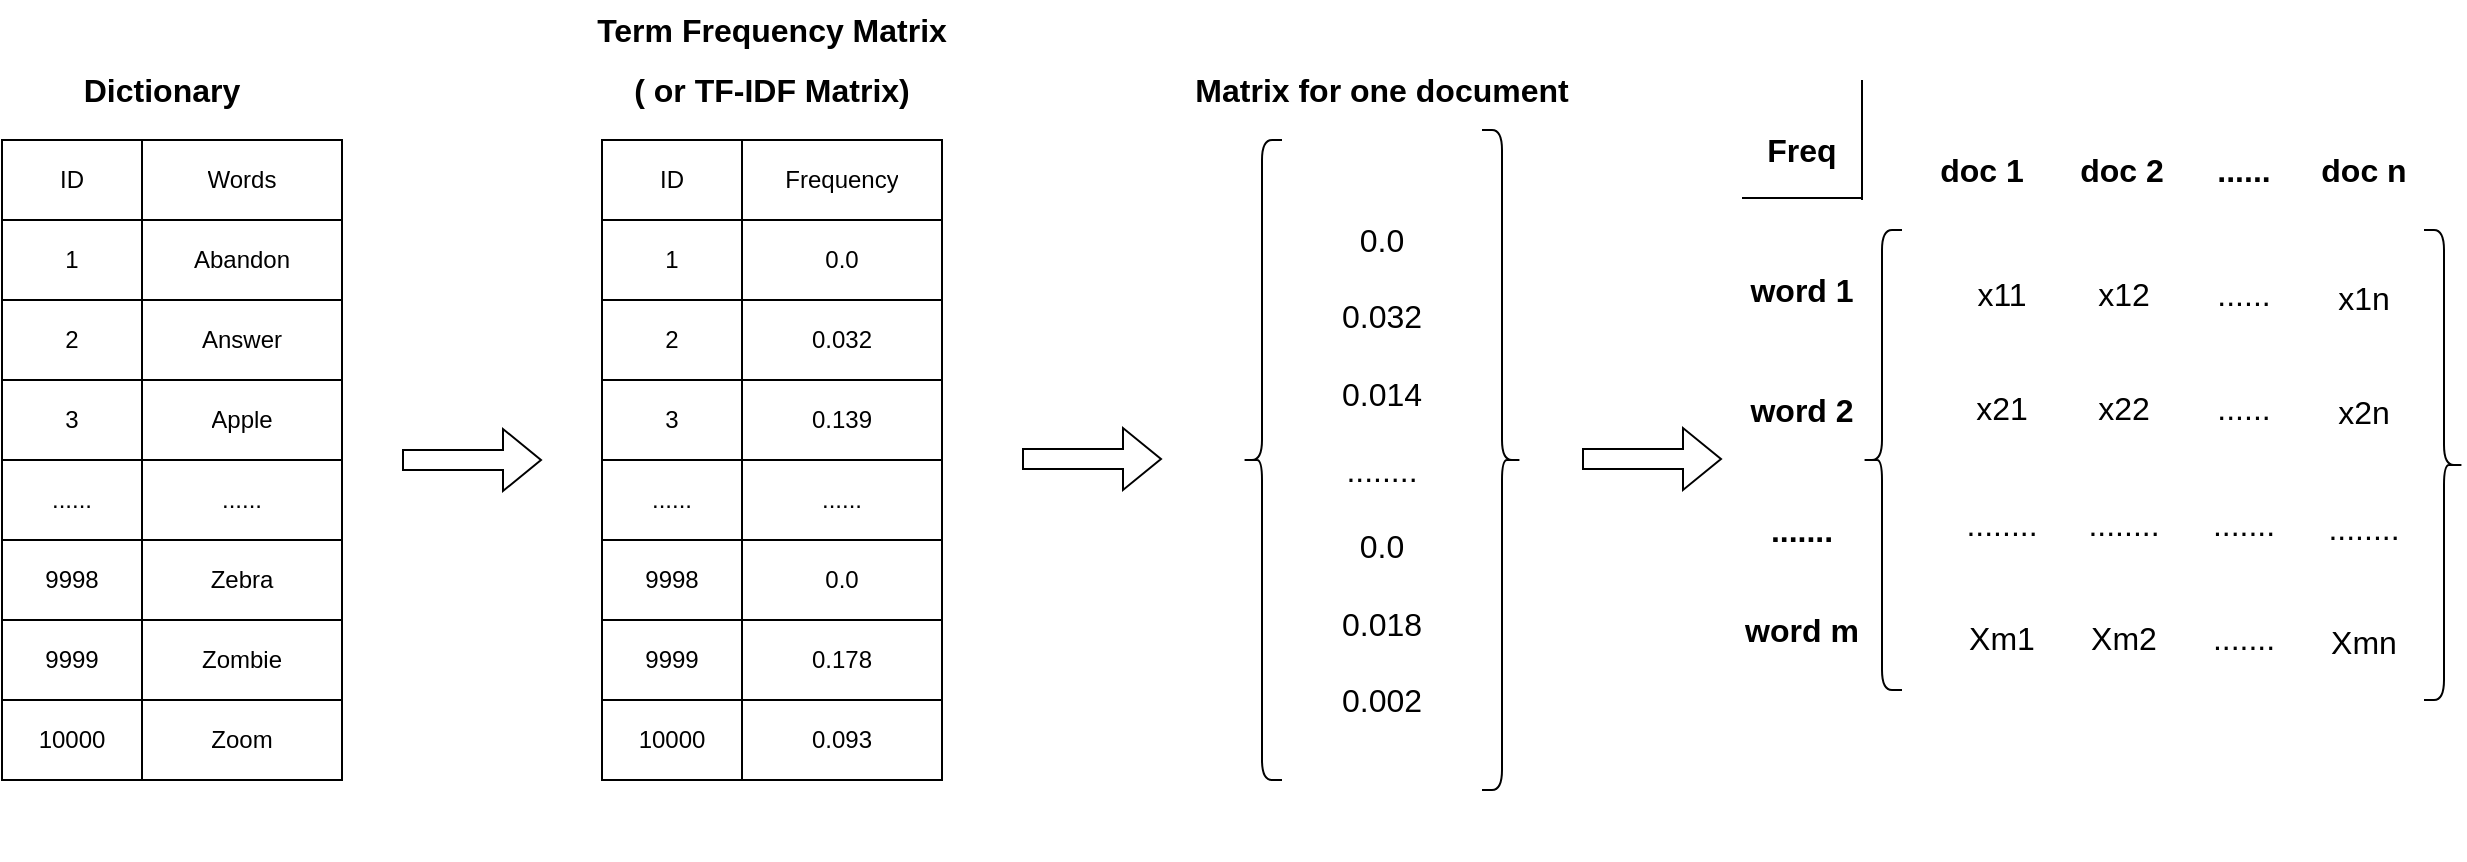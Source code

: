 <mxfile version="16.1.2" type="device"><diagram id="EAtQ90sdRZt5BmjhpBm9" name="第 1 页"><mxGraphModel dx="946" dy="672" grid="1" gridSize="10" guides="1" tooltips="1" connect="1" arrows="1" fold="1" page="1" pageScale="1" pageWidth="827" pageHeight="1169" math="0" shadow="0"><root><mxCell id="0"/><mxCell id="1" parent="0"/><mxCell id="eiKzeMfRu_MCDaQgu4lN-1" value="" style="shape=table;html=1;whiteSpace=wrap;startSize=0;container=1;collapsible=0;childLayout=tableLayout;" parent="1" vertex="1"><mxGeometry x="50" y="230" width="170" height="320" as="geometry"/></mxCell><mxCell id="eiKzeMfRu_MCDaQgu4lN-2" value="" style="shape=tableRow;horizontal=0;startSize=0;swimlaneHead=0;swimlaneBody=0;top=0;left=0;bottom=0;right=0;collapsible=0;dropTarget=0;fillColor=none;points=[[0,0.5],[1,0.5]];portConstraint=eastwest;" parent="eiKzeMfRu_MCDaQgu4lN-1" vertex="1"><mxGeometry width="170" height="40" as="geometry"/></mxCell><mxCell id="eiKzeMfRu_MCDaQgu4lN-3" value="ID" style="shape=partialRectangle;html=1;whiteSpace=wrap;connectable=0;fillColor=none;top=0;left=0;bottom=0;right=0;overflow=hidden;" parent="eiKzeMfRu_MCDaQgu4lN-2" vertex="1"><mxGeometry width="70" height="40" as="geometry"><mxRectangle width="70" height="40" as="alternateBounds"/></mxGeometry></mxCell><mxCell id="eiKzeMfRu_MCDaQgu4lN-4" value="Words" style="shape=partialRectangle;html=1;whiteSpace=wrap;connectable=0;fillColor=none;top=0;left=0;bottom=0;right=0;overflow=hidden;" parent="eiKzeMfRu_MCDaQgu4lN-2" vertex="1"><mxGeometry x="70" width="100" height="40" as="geometry"><mxRectangle width="100" height="40" as="alternateBounds"/></mxGeometry></mxCell><mxCell id="eiKzeMfRu_MCDaQgu4lN-6" value="" style="shape=tableRow;horizontal=0;startSize=0;swimlaneHead=0;swimlaneBody=0;top=0;left=0;bottom=0;right=0;collapsible=0;dropTarget=0;fillColor=none;points=[[0,0.5],[1,0.5]];portConstraint=eastwest;" parent="eiKzeMfRu_MCDaQgu4lN-1" vertex="1"><mxGeometry y="40" width="170" height="40" as="geometry"/></mxCell><mxCell id="eiKzeMfRu_MCDaQgu4lN-7" value="1" style="shape=partialRectangle;html=1;whiteSpace=wrap;connectable=0;fillColor=none;top=0;left=0;bottom=0;right=0;overflow=hidden;" parent="eiKzeMfRu_MCDaQgu4lN-6" vertex="1"><mxGeometry width="70" height="40" as="geometry"><mxRectangle width="70" height="40" as="alternateBounds"/></mxGeometry></mxCell><mxCell id="eiKzeMfRu_MCDaQgu4lN-8" value="Abandon" style="shape=partialRectangle;html=1;whiteSpace=wrap;connectable=0;fillColor=none;top=0;left=0;bottom=0;right=0;overflow=hidden;" parent="eiKzeMfRu_MCDaQgu4lN-6" vertex="1"><mxGeometry x="70" width="100" height="40" as="geometry"><mxRectangle width="100" height="40" as="alternateBounds"/></mxGeometry></mxCell><mxCell id="eiKzeMfRu_MCDaQgu4lN-10" value="" style="shape=tableRow;horizontal=0;startSize=0;swimlaneHead=0;swimlaneBody=0;top=0;left=0;bottom=0;right=0;collapsible=0;dropTarget=0;fillColor=none;points=[[0,0.5],[1,0.5]];portConstraint=eastwest;" parent="eiKzeMfRu_MCDaQgu4lN-1" vertex="1"><mxGeometry y="80" width="170" height="40" as="geometry"/></mxCell><mxCell id="eiKzeMfRu_MCDaQgu4lN-11" value="2" style="shape=partialRectangle;html=1;whiteSpace=wrap;connectable=0;fillColor=none;top=0;left=0;bottom=0;right=0;overflow=hidden;" parent="eiKzeMfRu_MCDaQgu4lN-10" vertex="1"><mxGeometry width="70" height="40" as="geometry"><mxRectangle width="70" height="40" as="alternateBounds"/></mxGeometry></mxCell><mxCell id="eiKzeMfRu_MCDaQgu4lN-12" value="Answer" style="shape=partialRectangle;html=1;whiteSpace=wrap;connectable=0;fillColor=none;top=0;left=0;bottom=0;right=0;overflow=hidden;" parent="eiKzeMfRu_MCDaQgu4lN-10" vertex="1"><mxGeometry x="70" width="100" height="40" as="geometry"><mxRectangle width="100" height="40" as="alternateBounds"/></mxGeometry></mxCell><mxCell id="eiKzeMfRu_MCDaQgu4lN-14" style="shape=tableRow;horizontal=0;startSize=0;swimlaneHead=0;swimlaneBody=0;top=0;left=0;bottom=0;right=0;collapsible=0;dropTarget=0;fillColor=none;points=[[0,0.5],[1,0.5]];portConstraint=eastwest;" parent="eiKzeMfRu_MCDaQgu4lN-1" vertex="1"><mxGeometry y="120" width="170" height="40" as="geometry"/></mxCell><mxCell id="eiKzeMfRu_MCDaQgu4lN-15" value="3" style="shape=partialRectangle;html=1;whiteSpace=wrap;connectable=0;fillColor=none;top=0;left=0;bottom=0;right=0;overflow=hidden;" parent="eiKzeMfRu_MCDaQgu4lN-14" vertex="1"><mxGeometry width="70" height="40" as="geometry"><mxRectangle width="70" height="40" as="alternateBounds"/></mxGeometry></mxCell><mxCell id="eiKzeMfRu_MCDaQgu4lN-16" value="Apple" style="shape=partialRectangle;html=1;whiteSpace=wrap;connectable=0;fillColor=none;top=0;left=0;bottom=0;right=0;overflow=hidden;" parent="eiKzeMfRu_MCDaQgu4lN-14" vertex="1"><mxGeometry x="70" width="100" height="40" as="geometry"><mxRectangle width="100" height="40" as="alternateBounds"/></mxGeometry></mxCell><mxCell id="eiKzeMfRu_MCDaQgu4lN-18" style="shape=tableRow;horizontal=0;startSize=0;swimlaneHead=0;swimlaneBody=0;top=0;left=0;bottom=0;right=0;collapsible=0;dropTarget=0;fillColor=none;points=[[0,0.5],[1,0.5]];portConstraint=eastwest;" parent="eiKzeMfRu_MCDaQgu4lN-1" vertex="1"><mxGeometry y="160" width="170" height="40" as="geometry"/></mxCell><mxCell id="eiKzeMfRu_MCDaQgu4lN-19" value="......&lt;br&gt;" style="shape=partialRectangle;html=1;whiteSpace=wrap;connectable=0;fillColor=none;top=0;left=0;bottom=0;right=0;overflow=hidden;" parent="eiKzeMfRu_MCDaQgu4lN-18" vertex="1"><mxGeometry width="70" height="40" as="geometry"><mxRectangle width="70" height="40" as="alternateBounds"/></mxGeometry></mxCell><mxCell id="eiKzeMfRu_MCDaQgu4lN-20" value="......" style="shape=partialRectangle;html=1;whiteSpace=wrap;connectable=0;fillColor=none;top=0;left=0;bottom=0;right=0;overflow=hidden;" parent="eiKzeMfRu_MCDaQgu4lN-18" vertex="1"><mxGeometry x="70" width="100" height="40" as="geometry"><mxRectangle width="100" height="40" as="alternateBounds"/></mxGeometry></mxCell><mxCell id="eiKzeMfRu_MCDaQgu4lN-22" style="shape=tableRow;horizontal=0;startSize=0;swimlaneHead=0;swimlaneBody=0;top=0;left=0;bottom=0;right=0;collapsible=0;dropTarget=0;fillColor=none;points=[[0,0.5],[1,0.5]];portConstraint=eastwest;" parent="eiKzeMfRu_MCDaQgu4lN-1" vertex="1"><mxGeometry y="200" width="170" height="40" as="geometry"/></mxCell><mxCell id="eiKzeMfRu_MCDaQgu4lN-23" value="9998" style="shape=partialRectangle;html=1;whiteSpace=wrap;connectable=0;fillColor=none;top=0;left=0;bottom=0;right=0;overflow=hidden;" parent="eiKzeMfRu_MCDaQgu4lN-22" vertex="1"><mxGeometry width="70" height="40" as="geometry"><mxRectangle width="70" height="40" as="alternateBounds"/></mxGeometry></mxCell><mxCell id="eiKzeMfRu_MCDaQgu4lN-24" value="Zebra" style="shape=partialRectangle;html=1;whiteSpace=wrap;connectable=0;fillColor=none;top=0;left=0;bottom=0;right=0;overflow=hidden;" parent="eiKzeMfRu_MCDaQgu4lN-22" vertex="1"><mxGeometry x="70" width="100" height="40" as="geometry"><mxRectangle width="100" height="40" as="alternateBounds"/></mxGeometry></mxCell><mxCell id="eiKzeMfRu_MCDaQgu4lN-32" style="shape=tableRow;horizontal=0;startSize=0;swimlaneHead=0;swimlaneBody=0;top=0;left=0;bottom=0;right=0;collapsible=0;dropTarget=0;fillColor=none;points=[[0,0.5],[1,0.5]];portConstraint=eastwest;" parent="eiKzeMfRu_MCDaQgu4lN-1" vertex="1"><mxGeometry y="240" width="170" height="40" as="geometry"/></mxCell><mxCell id="eiKzeMfRu_MCDaQgu4lN-33" value="9999" style="shape=partialRectangle;html=1;whiteSpace=wrap;connectable=0;fillColor=none;top=0;left=0;bottom=0;right=0;overflow=hidden;" parent="eiKzeMfRu_MCDaQgu4lN-32" vertex="1"><mxGeometry width="70" height="40" as="geometry"><mxRectangle width="70" height="40" as="alternateBounds"/></mxGeometry></mxCell><mxCell id="eiKzeMfRu_MCDaQgu4lN-34" value="Zombie" style="shape=partialRectangle;html=1;whiteSpace=wrap;connectable=0;fillColor=none;top=0;left=0;bottom=0;right=0;overflow=hidden;" parent="eiKzeMfRu_MCDaQgu4lN-32" vertex="1"><mxGeometry x="70" width="100" height="40" as="geometry"><mxRectangle width="100" height="40" as="alternateBounds"/></mxGeometry></mxCell><mxCell id="eiKzeMfRu_MCDaQgu4lN-35" style="shape=tableRow;horizontal=0;startSize=0;swimlaneHead=0;swimlaneBody=0;top=0;left=0;bottom=0;right=0;collapsible=0;dropTarget=0;fillColor=none;points=[[0,0.5],[1,0.5]];portConstraint=eastwest;" parent="eiKzeMfRu_MCDaQgu4lN-1" vertex="1"><mxGeometry y="280" width="170" height="40" as="geometry"/></mxCell><mxCell id="eiKzeMfRu_MCDaQgu4lN-36" value="10000" style="shape=partialRectangle;html=1;whiteSpace=wrap;connectable=0;fillColor=none;top=0;left=0;bottom=0;right=0;overflow=hidden;" parent="eiKzeMfRu_MCDaQgu4lN-35" vertex="1"><mxGeometry width="70" height="40" as="geometry"><mxRectangle width="70" height="40" as="alternateBounds"/></mxGeometry></mxCell><mxCell id="eiKzeMfRu_MCDaQgu4lN-37" value="Zoom" style="shape=partialRectangle;html=1;whiteSpace=wrap;connectable=0;fillColor=none;top=0;left=0;bottom=0;right=0;overflow=hidden;" parent="eiKzeMfRu_MCDaQgu4lN-35" vertex="1"><mxGeometry x="70" width="100" height="40" as="geometry"><mxRectangle width="100" height="40" as="alternateBounds"/></mxGeometry></mxCell><mxCell id="eiKzeMfRu_MCDaQgu4lN-38" value="" style="shape=flexArrow;endArrow=classic;html=1;rounded=0;" parent="1" edge="1"><mxGeometry width="50" height="50" relative="1" as="geometry"><mxPoint x="250" y="390" as="sourcePoint"/><mxPoint x="320" y="390" as="targetPoint"/></mxGeometry></mxCell><mxCell id="eiKzeMfRu_MCDaQgu4lN-39" value="" style="shape=table;html=1;whiteSpace=wrap;startSize=0;container=1;collapsible=0;childLayout=tableLayout;" parent="1" vertex="1"><mxGeometry x="350" y="230" width="170" height="320" as="geometry"/></mxCell><mxCell id="eiKzeMfRu_MCDaQgu4lN-40" value="" style="shape=tableRow;horizontal=0;startSize=0;swimlaneHead=0;swimlaneBody=0;top=0;left=0;bottom=0;right=0;collapsible=0;dropTarget=0;fillColor=none;points=[[0,0.5],[1,0.5]];portConstraint=eastwest;" parent="eiKzeMfRu_MCDaQgu4lN-39" vertex="1"><mxGeometry width="170" height="40" as="geometry"/></mxCell><mxCell id="eiKzeMfRu_MCDaQgu4lN-41" value="ID" style="shape=partialRectangle;html=1;whiteSpace=wrap;connectable=0;fillColor=none;top=0;left=0;bottom=0;right=0;overflow=hidden;" parent="eiKzeMfRu_MCDaQgu4lN-40" vertex="1"><mxGeometry width="70" height="40" as="geometry"><mxRectangle width="70" height="40" as="alternateBounds"/></mxGeometry></mxCell><mxCell id="eiKzeMfRu_MCDaQgu4lN-42" value="Frequency" style="shape=partialRectangle;html=1;whiteSpace=wrap;connectable=0;fillColor=none;top=0;left=0;bottom=0;right=0;overflow=hidden;" parent="eiKzeMfRu_MCDaQgu4lN-40" vertex="1"><mxGeometry x="70" width="100" height="40" as="geometry"><mxRectangle width="100" height="40" as="alternateBounds"/></mxGeometry></mxCell><mxCell id="eiKzeMfRu_MCDaQgu4lN-43" value="" style="shape=tableRow;horizontal=0;startSize=0;swimlaneHead=0;swimlaneBody=0;top=0;left=0;bottom=0;right=0;collapsible=0;dropTarget=0;fillColor=none;points=[[0,0.5],[1,0.5]];portConstraint=eastwest;" parent="eiKzeMfRu_MCDaQgu4lN-39" vertex="1"><mxGeometry y="40" width="170" height="40" as="geometry"/></mxCell><mxCell id="eiKzeMfRu_MCDaQgu4lN-44" value="1" style="shape=partialRectangle;html=1;whiteSpace=wrap;connectable=0;fillColor=none;top=0;left=0;bottom=0;right=0;overflow=hidden;" parent="eiKzeMfRu_MCDaQgu4lN-43" vertex="1"><mxGeometry width="70" height="40" as="geometry"><mxRectangle width="70" height="40" as="alternateBounds"/></mxGeometry></mxCell><mxCell id="eiKzeMfRu_MCDaQgu4lN-45" value="0.0" style="shape=partialRectangle;html=1;whiteSpace=wrap;connectable=0;fillColor=none;top=0;left=0;bottom=0;right=0;overflow=hidden;" parent="eiKzeMfRu_MCDaQgu4lN-43" vertex="1"><mxGeometry x="70" width="100" height="40" as="geometry"><mxRectangle width="100" height="40" as="alternateBounds"/></mxGeometry></mxCell><mxCell id="eiKzeMfRu_MCDaQgu4lN-46" value="" style="shape=tableRow;horizontal=0;startSize=0;swimlaneHead=0;swimlaneBody=0;top=0;left=0;bottom=0;right=0;collapsible=0;dropTarget=0;fillColor=none;points=[[0,0.5],[1,0.5]];portConstraint=eastwest;" parent="eiKzeMfRu_MCDaQgu4lN-39" vertex="1"><mxGeometry y="80" width="170" height="40" as="geometry"/></mxCell><mxCell id="eiKzeMfRu_MCDaQgu4lN-47" value="2" style="shape=partialRectangle;html=1;whiteSpace=wrap;connectable=0;fillColor=none;top=0;left=0;bottom=0;right=0;overflow=hidden;" parent="eiKzeMfRu_MCDaQgu4lN-46" vertex="1"><mxGeometry width="70" height="40" as="geometry"><mxRectangle width="70" height="40" as="alternateBounds"/></mxGeometry></mxCell><mxCell id="eiKzeMfRu_MCDaQgu4lN-48" value="0.032" style="shape=partialRectangle;html=1;whiteSpace=wrap;connectable=0;fillColor=none;top=0;left=0;bottom=0;right=0;overflow=hidden;" parent="eiKzeMfRu_MCDaQgu4lN-46" vertex="1"><mxGeometry x="70" width="100" height="40" as="geometry"><mxRectangle width="100" height="40" as="alternateBounds"/></mxGeometry></mxCell><mxCell id="eiKzeMfRu_MCDaQgu4lN-49" style="shape=tableRow;horizontal=0;startSize=0;swimlaneHead=0;swimlaneBody=0;top=0;left=0;bottom=0;right=0;collapsible=0;dropTarget=0;fillColor=none;points=[[0,0.5],[1,0.5]];portConstraint=eastwest;" parent="eiKzeMfRu_MCDaQgu4lN-39" vertex="1"><mxGeometry y="120" width="170" height="40" as="geometry"/></mxCell><mxCell id="eiKzeMfRu_MCDaQgu4lN-50" value="3" style="shape=partialRectangle;html=1;whiteSpace=wrap;connectable=0;fillColor=none;top=0;left=0;bottom=0;right=0;overflow=hidden;" parent="eiKzeMfRu_MCDaQgu4lN-49" vertex="1"><mxGeometry width="70" height="40" as="geometry"><mxRectangle width="70" height="40" as="alternateBounds"/></mxGeometry></mxCell><mxCell id="eiKzeMfRu_MCDaQgu4lN-51" value="0.139" style="shape=partialRectangle;html=1;whiteSpace=wrap;connectable=0;fillColor=none;top=0;left=0;bottom=0;right=0;overflow=hidden;" parent="eiKzeMfRu_MCDaQgu4lN-49" vertex="1"><mxGeometry x="70" width="100" height="40" as="geometry"><mxRectangle width="100" height="40" as="alternateBounds"/></mxGeometry></mxCell><mxCell id="eiKzeMfRu_MCDaQgu4lN-52" style="shape=tableRow;horizontal=0;startSize=0;swimlaneHead=0;swimlaneBody=0;top=0;left=0;bottom=0;right=0;collapsible=0;dropTarget=0;fillColor=none;points=[[0,0.5],[1,0.5]];portConstraint=eastwest;" parent="eiKzeMfRu_MCDaQgu4lN-39" vertex="1"><mxGeometry y="160" width="170" height="40" as="geometry"/></mxCell><mxCell id="eiKzeMfRu_MCDaQgu4lN-53" value="......&lt;br&gt;" style="shape=partialRectangle;html=1;whiteSpace=wrap;connectable=0;fillColor=none;top=0;left=0;bottom=0;right=0;overflow=hidden;" parent="eiKzeMfRu_MCDaQgu4lN-52" vertex="1"><mxGeometry width="70" height="40" as="geometry"><mxRectangle width="70" height="40" as="alternateBounds"/></mxGeometry></mxCell><mxCell id="eiKzeMfRu_MCDaQgu4lN-54" value="......" style="shape=partialRectangle;html=1;whiteSpace=wrap;connectable=0;fillColor=none;top=0;left=0;bottom=0;right=0;overflow=hidden;" parent="eiKzeMfRu_MCDaQgu4lN-52" vertex="1"><mxGeometry x="70" width="100" height="40" as="geometry"><mxRectangle width="100" height="40" as="alternateBounds"/></mxGeometry></mxCell><mxCell id="eiKzeMfRu_MCDaQgu4lN-55" style="shape=tableRow;horizontal=0;startSize=0;swimlaneHead=0;swimlaneBody=0;top=0;left=0;bottom=0;right=0;collapsible=0;dropTarget=0;fillColor=none;points=[[0,0.5],[1,0.5]];portConstraint=eastwest;" parent="eiKzeMfRu_MCDaQgu4lN-39" vertex="1"><mxGeometry y="200" width="170" height="40" as="geometry"/></mxCell><mxCell id="eiKzeMfRu_MCDaQgu4lN-56" value="9998" style="shape=partialRectangle;html=1;whiteSpace=wrap;connectable=0;fillColor=none;top=0;left=0;bottom=0;right=0;overflow=hidden;" parent="eiKzeMfRu_MCDaQgu4lN-55" vertex="1"><mxGeometry width="70" height="40" as="geometry"><mxRectangle width="70" height="40" as="alternateBounds"/></mxGeometry></mxCell><mxCell id="eiKzeMfRu_MCDaQgu4lN-57" value="0.0" style="shape=partialRectangle;html=1;whiteSpace=wrap;connectable=0;fillColor=none;top=0;left=0;bottom=0;right=0;overflow=hidden;" parent="eiKzeMfRu_MCDaQgu4lN-55" vertex="1"><mxGeometry x="70" width="100" height="40" as="geometry"><mxRectangle width="100" height="40" as="alternateBounds"/></mxGeometry></mxCell><mxCell id="eiKzeMfRu_MCDaQgu4lN-58" style="shape=tableRow;horizontal=0;startSize=0;swimlaneHead=0;swimlaneBody=0;top=0;left=0;bottom=0;right=0;collapsible=0;dropTarget=0;fillColor=none;points=[[0,0.5],[1,0.5]];portConstraint=eastwest;" parent="eiKzeMfRu_MCDaQgu4lN-39" vertex="1"><mxGeometry y="240" width="170" height="40" as="geometry"/></mxCell><mxCell id="eiKzeMfRu_MCDaQgu4lN-59" value="9999" style="shape=partialRectangle;html=1;whiteSpace=wrap;connectable=0;fillColor=none;top=0;left=0;bottom=0;right=0;overflow=hidden;" parent="eiKzeMfRu_MCDaQgu4lN-58" vertex="1"><mxGeometry width="70" height="40" as="geometry"><mxRectangle width="70" height="40" as="alternateBounds"/></mxGeometry></mxCell><mxCell id="eiKzeMfRu_MCDaQgu4lN-60" value="0.178" style="shape=partialRectangle;html=1;whiteSpace=wrap;connectable=0;fillColor=none;top=0;left=0;bottom=0;right=0;overflow=hidden;" parent="eiKzeMfRu_MCDaQgu4lN-58" vertex="1"><mxGeometry x="70" width="100" height="40" as="geometry"><mxRectangle width="100" height="40" as="alternateBounds"/></mxGeometry></mxCell><mxCell id="eiKzeMfRu_MCDaQgu4lN-61" style="shape=tableRow;horizontal=0;startSize=0;swimlaneHead=0;swimlaneBody=0;top=0;left=0;bottom=0;right=0;collapsible=0;dropTarget=0;fillColor=none;points=[[0,0.5],[1,0.5]];portConstraint=eastwest;" parent="eiKzeMfRu_MCDaQgu4lN-39" vertex="1"><mxGeometry y="280" width="170" height="40" as="geometry"/></mxCell><mxCell id="eiKzeMfRu_MCDaQgu4lN-62" value="10000" style="shape=partialRectangle;html=1;whiteSpace=wrap;connectable=0;fillColor=none;top=0;left=0;bottom=0;right=0;overflow=hidden;" parent="eiKzeMfRu_MCDaQgu4lN-61" vertex="1"><mxGeometry width="70" height="40" as="geometry"><mxRectangle width="70" height="40" as="alternateBounds"/></mxGeometry></mxCell><mxCell id="eiKzeMfRu_MCDaQgu4lN-63" value="0.093" style="shape=partialRectangle;html=1;whiteSpace=wrap;connectable=0;fillColor=none;top=0;left=0;bottom=0;right=0;overflow=hidden;" parent="eiKzeMfRu_MCDaQgu4lN-61" vertex="1"><mxGeometry x="70" width="100" height="40" as="geometry"><mxRectangle width="100" height="40" as="alternateBounds"/></mxGeometry></mxCell><mxCell id="eiKzeMfRu_MCDaQgu4lN-64" value="Dictionary" style="text;html=1;strokeColor=none;fillColor=none;align=center;verticalAlign=middle;whiteSpace=wrap;rounded=0;fontSize=16;fontStyle=1" parent="1" vertex="1"><mxGeometry x="100" y="190" width="60" height="30" as="geometry"/></mxCell><mxCell id="eiKzeMfRu_MCDaQgu4lN-65" value="Term Frequency Matrix" style="text;html=1;strokeColor=none;fillColor=none;align=center;verticalAlign=middle;whiteSpace=wrap;rounded=0;fontSize=16;fontStyle=1" parent="1" vertex="1"><mxGeometry x="340" y="160" width="190" height="30" as="geometry"/></mxCell><mxCell id="eiKzeMfRu_MCDaQgu4lN-66" value="( or TF-IDF Matrix)" style="text;html=1;strokeColor=none;fillColor=none;align=center;verticalAlign=middle;whiteSpace=wrap;rounded=0;fontSize=16;fontStyle=1" parent="1" vertex="1"><mxGeometry x="340" y="190" width="190" height="30" as="geometry"/></mxCell><mxCell id="eiKzeMfRu_MCDaQgu4lN-67" value="" style="shape=flexArrow;endArrow=classic;html=1;rounded=0;" parent="1" edge="1"><mxGeometry width="50" height="50" relative="1" as="geometry"><mxPoint x="560" y="389.5" as="sourcePoint"/><mxPoint x="630" y="389.5" as="targetPoint"/></mxGeometry></mxCell><mxCell id="eiKzeMfRu_MCDaQgu4lN-68" value="" style="shape=curlyBracket;whiteSpace=wrap;html=1;rounded=1;fontSize=16;" parent="1" vertex="1"><mxGeometry x="670" y="230" width="20" height="320" as="geometry"/></mxCell><mxCell id="eiKzeMfRu_MCDaQgu4lN-69" value="0.0&lt;br&gt;&lt;br&gt;0.032&lt;br&gt;&lt;br&gt;0.014&lt;br&gt;&lt;br&gt;........&lt;br&gt;&lt;br&gt;0.0&lt;br&gt;&lt;br&gt;0.018&lt;br&gt;&lt;br&gt;0.002" style="text;html=1;strokeColor=none;fillColor=none;align=center;verticalAlign=middle;whiteSpace=wrap;rounded=0;fontSize=16;" parent="1" vertex="1"><mxGeometry x="710" y="200" width="60" height="390" as="geometry"/></mxCell><mxCell id="eiKzeMfRu_MCDaQgu4lN-70" value="" style="shape=curlyBracket;whiteSpace=wrap;html=1;rounded=1;flipH=1;fontSize=16;" parent="1" vertex="1"><mxGeometry x="790" y="225" width="20" height="330" as="geometry"/></mxCell><mxCell id="eiKzeMfRu_MCDaQgu4lN-71" value="" style="shape=flexArrow;endArrow=classic;html=1;rounded=0;" parent="1" edge="1"><mxGeometry width="50" height="50" relative="1" as="geometry"><mxPoint x="840" y="389.5" as="sourcePoint"/><mxPoint x="910" y="389.5" as="targetPoint"/></mxGeometry></mxCell><mxCell id="eiKzeMfRu_MCDaQgu4lN-73" value="" style="shape=curlyBracket;whiteSpace=wrap;html=1;rounded=1;fontSize=16;" parent="1" vertex="1"><mxGeometry x="980" y="275" width="20" height="230" as="geometry"/></mxCell><mxCell id="eiKzeMfRu_MCDaQgu4lN-74" value="x11&lt;br&gt;&lt;br&gt;&lt;br&gt;x21&lt;br&gt;&lt;br&gt;&lt;br&gt;........&lt;br&gt;&lt;br&gt;&lt;br&gt;Xm1" style="text;html=1;strokeColor=none;fillColor=none;align=center;verticalAlign=middle;whiteSpace=wrap;rounded=0;fontSize=16;" parent="1" vertex="1"><mxGeometry x="1020" y="272.5" width="60" height="240" as="geometry"/></mxCell><mxCell id="eiKzeMfRu_MCDaQgu4lN-75" value="" style="shape=curlyBracket;whiteSpace=wrap;html=1;rounded=1;flipH=1;fontSize=16;" parent="1" vertex="1"><mxGeometry x="1261" y="275" width="20" height="235" as="geometry"/></mxCell><mxCell id="eiKzeMfRu_MCDaQgu4lN-76" value="x12&lt;br&gt;&lt;br&gt;&lt;br&gt;x22&lt;br&gt;&lt;br&gt;&lt;br&gt;........&lt;br&gt;&lt;br&gt;&lt;br&gt;Xm2" style="text;html=1;strokeColor=none;fillColor=none;align=center;verticalAlign=middle;whiteSpace=wrap;rounded=0;fontSize=16;" parent="1" vertex="1"><mxGeometry x="1081" y="272.5" width="60" height="240" as="geometry"/></mxCell><mxCell id="eiKzeMfRu_MCDaQgu4lN-77" value="x1n&lt;br&gt;&lt;br&gt;&lt;br&gt;x2n&lt;br&gt;&lt;br&gt;&lt;br&gt;........&lt;br&gt;&lt;br&gt;&lt;br&gt;Xmn" style="text;html=1;strokeColor=none;fillColor=none;align=center;verticalAlign=middle;whiteSpace=wrap;rounded=0;fontSize=16;" parent="1" vertex="1"><mxGeometry x="1201" y="275" width="60" height="240" as="geometry"/></mxCell><mxCell id="eiKzeMfRu_MCDaQgu4lN-78" value="......&lt;br&gt;&lt;br&gt;&lt;br&gt;......&lt;br&gt;&lt;br&gt;&lt;br&gt;.......&lt;br&gt;&lt;br&gt;&lt;br&gt;......." style="text;html=1;strokeColor=none;fillColor=none;align=center;verticalAlign=middle;whiteSpace=wrap;rounded=0;fontSize=16;" parent="1" vertex="1"><mxGeometry x="1141" y="272.5" width="60" height="240" as="geometry"/></mxCell><mxCell id="eiKzeMfRu_MCDaQgu4lN-79" value="Matrix for one document" style="text;html=1;strokeColor=none;fillColor=none;align=center;verticalAlign=middle;whiteSpace=wrap;rounded=0;fontSize=16;fontStyle=1" parent="1" vertex="1"><mxGeometry x="645" y="190" width="190" height="30" as="geometry"/></mxCell><mxCell id="eiKzeMfRu_MCDaQgu4lN-80" value="doc 1" style="text;html=1;strokeColor=none;fillColor=none;align=center;verticalAlign=middle;whiteSpace=wrap;rounded=0;fontSize=16;fontStyle=1" parent="1" vertex="1"><mxGeometry x="1010" y="230" width="60" height="30" as="geometry"/></mxCell><mxCell id="eiKzeMfRu_MCDaQgu4lN-81" value="doc 2" style="text;html=1;strokeColor=none;fillColor=none;align=center;verticalAlign=middle;whiteSpace=wrap;rounded=0;fontSize=16;fontStyle=1" parent="1" vertex="1"><mxGeometry x="1080" y="230" width="60" height="30" as="geometry"/></mxCell><mxCell id="eiKzeMfRu_MCDaQgu4lN-82" value="......" style="text;html=1;strokeColor=none;fillColor=none;align=center;verticalAlign=middle;whiteSpace=wrap;rounded=0;fontSize=16;fontStyle=1" parent="1" vertex="1"><mxGeometry x="1141" y="230" width="60" height="30" as="geometry"/></mxCell><mxCell id="eiKzeMfRu_MCDaQgu4lN-83" value="doc n" style="text;html=1;strokeColor=none;fillColor=none;align=center;verticalAlign=middle;whiteSpace=wrap;rounded=0;fontSize=16;fontStyle=1" parent="1" vertex="1"><mxGeometry x="1201" y="230" width="60" height="30" as="geometry"/></mxCell><mxCell id="eiKzeMfRu_MCDaQgu4lN-84" value="word 1" style="text;html=1;strokeColor=none;fillColor=none;align=center;verticalAlign=middle;whiteSpace=wrap;rounded=0;fontSize=16;fontStyle=1" parent="1" vertex="1"><mxGeometry x="920" y="290" width="60" height="30" as="geometry"/></mxCell><mxCell id="eiKzeMfRu_MCDaQgu4lN-85" value="word 2" style="text;html=1;strokeColor=none;fillColor=none;align=center;verticalAlign=middle;whiteSpace=wrap;rounded=0;fontSize=16;fontStyle=1" parent="1" vertex="1"><mxGeometry x="920" y="350" width="60" height="30" as="geometry"/></mxCell><mxCell id="eiKzeMfRu_MCDaQgu4lN-86" value="......." style="text;html=1;strokeColor=none;fillColor=none;align=center;verticalAlign=middle;whiteSpace=wrap;rounded=0;fontSize=16;fontStyle=1" parent="1" vertex="1"><mxGeometry x="920" y="410" width="60" height="30" as="geometry"/></mxCell><mxCell id="eiKzeMfRu_MCDaQgu4lN-87" value="word m" style="text;html=1;strokeColor=none;fillColor=none;align=center;verticalAlign=middle;whiteSpace=wrap;rounded=0;fontSize=16;fontStyle=1" parent="1" vertex="1"><mxGeometry x="920" y="460" width="60" height="30" as="geometry"/></mxCell><mxCell id="eiKzeMfRu_MCDaQgu4lN-88" value="" style="endArrow=none;html=1;rounded=0;fontSize=16;" parent="1" edge="1"><mxGeometry width="50" height="50" relative="1" as="geometry"><mxPoint x="980" y="260" as="sourcePoint"/><mxPoint x="980" y="200" as="targetPoint"/></mxGeometry></mxCell><mxCell id="eiKzeMfRu_MCDaQgu4lN-90" value="" style="endArrow=none;html=1;rounded=0;fontSize=16;" parent="1" edge="1"><mxGeometry width="50" height="50" relative="1" as="geometry"><mxPoint x="920" y="259" as="sourcePoint"/><mxPoint x="980" y="259" as="targetPoint"/></mxGeometry></mxCell><mxCell id="eiKzeMfRu_MCDaQgu4lN-92" value="Freq" style="text;html=1;strokeColor=none;fillColor=none;align=center;verticalAlign=middle;whiteSpace=wrap;rounded=0;fontSize=16;fontStyle=1" parent="1" vertex="1"><mxGeometry x="920" y="220" width="60" height="30" as="geometry"/></mxCell></root></mxGraphModel></diagram></mxfile>